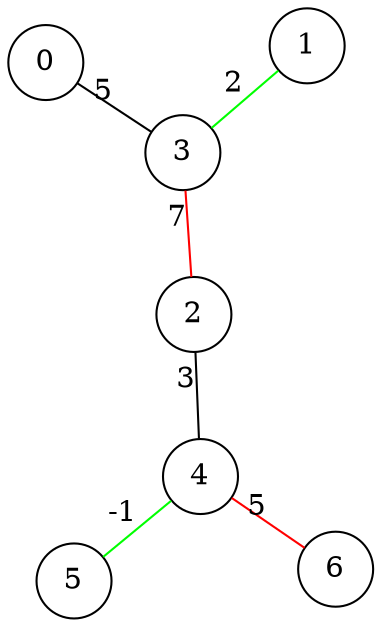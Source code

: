 graph G{ 
layout=neato
	node[shape="circle"]
4 -- 6 [label="5", color=red]
2 -- 4 [label="3", color=black]
1 -- 3 [label="2", color=green]
2 -- 3 [label="7", color=red]
0 -- 3 [label="5", color=black]
4 -- 5 [label="-1", color=green]
}
